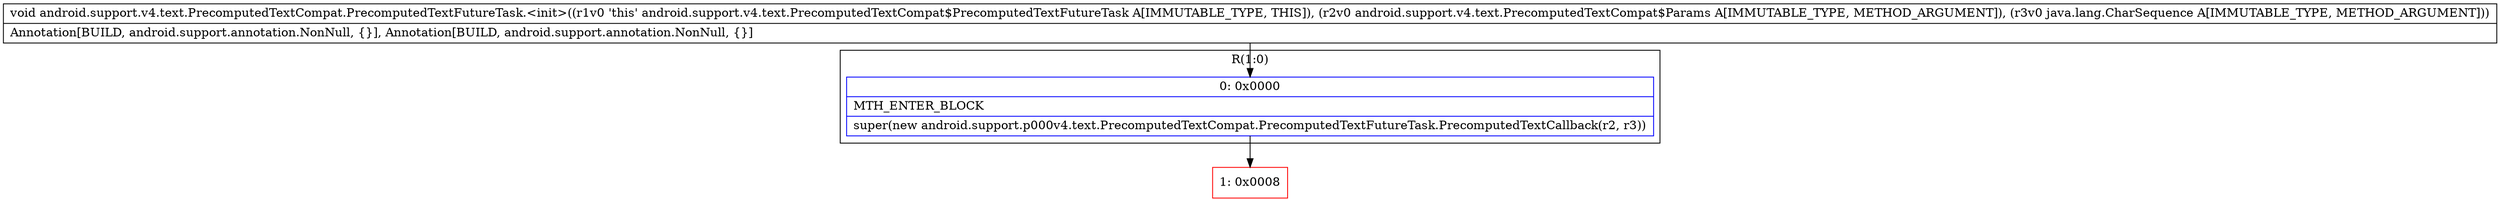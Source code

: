 digraph "CFG forandroid.support.v4.text.PrecomputedTextCompat.PrecomputedTextFutureTask.\<init\>(Landroid\/support\/v4\/text\/PrecomputedTextCompat$Params;Ljava\/lang\/CharSequence;)V" {
subgraph cluster_Region_1721095244 {
label = "R(1:0)";
node [shape=record,color=blue];
Node_0 [shape=record,label="{0\:\ 0x0000|MTH_ENTER_BLOCK\l|super(new android.support.p000v4.text.PrecomputedTextCompat.PrecomputedTextFutureTask.PrecomputedTextCallback(r2, r3))\l}"];
}
Node_1 [shape=record,color=red,label="{1\:\ 0x0008}"];
MethodNode[shape=record,label="{void android.support.v4.text.PrecomputedTextCompat.PrecomputedTextFutureTask.\<init\>((r1v0 'this' android.support.v4.text.PrecomputedTextCompat$PrecomputedTextFutureTask A[IMMUTABLE_TYPE, THIS]), (r2v0 android.support.v4.text.PrecomputedTextCompat$Params A[IMMUTABLE_TYPE, METHOD_ARGUMENT]), (r3v0 java.lang.CharSequence A[IMMUTABLE_TYPE, METHOD_ARGUMENT]))  | Annotation[BUILD, android.support.annotation.NonNull, \{\}], Annotation[BUILD, android.support.annotation.NonNull, \{\}]\l}"];
MethodNode -> Node_0;
Node_0 -> Node_1;
}

